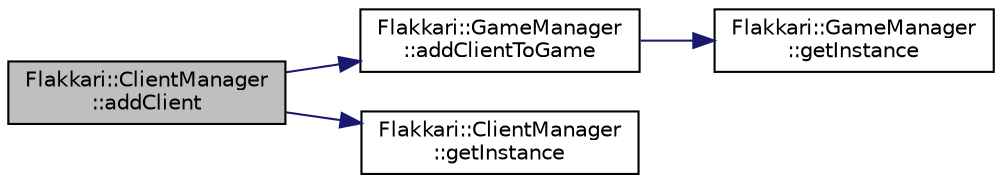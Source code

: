 digraph "Flakkari::ClientManager::addClient"
{
 // LATEX_PDF_SIZE
  edge [fontname="Helvetica",fontsize="10",labelfontname="Helvetica",labelfontsize="10"];
  node [fontname="Helvetica",fontsize="10",shape=record];
  rankdir="LR";
  Node1 [label="Flakkari::ClientManager\l::addClient",height=0.2,width=0.4,color="black", fillcolor="grey75", style="filled", fontcolor="black",tooltip="Add a client to the client manager or update the last activity of the client."];
  Node1 -> Node2 [color="midnightblue",fontsize="10",style="solid",fontname="Helvetica"];
  Node2 [label="Flakkari::GameManager\l::addClientToGame",height=0.2,width=0.4,color="black", fillcolor="white", style="filled",URL="$dc/de7/classFlakkari_1_1GameManager.html#a40e2748db0b1659fe259636b6c802d81",tooltip="Add a client to a game."];
  Node2 -> Node3 [color="midnightblue",fontsize="10",style="solid",fontname="Helvetica"];
  Node3 [label="Flakkari::GameManager\l::getInstance",height=0.2,width=0.4,color="black", fillcolor="white", style="filled",URL="$dc/de7/classFlakkari_1_1GameManager.html#a4eb7c41e03153d93e20ada9f76bbf22c",tooltip="Get the instance of the GameManager."];
  Node1 -> Node4 [color="midnightblue",fontsize="10",style="solid",fontname="Helvetica"];
  Node4 [label="Flakkari::ClientManager\l::getInstance",height=0.2,width=0.4,color="black", fillcolor="white", style="filled",URL="$d5/da5/classFlakkari_1_1ClientManager.html#a4362a77c9e6bd61830e1e02d8bc161b9",tooltip="Get the instance of the client manager."];
}
